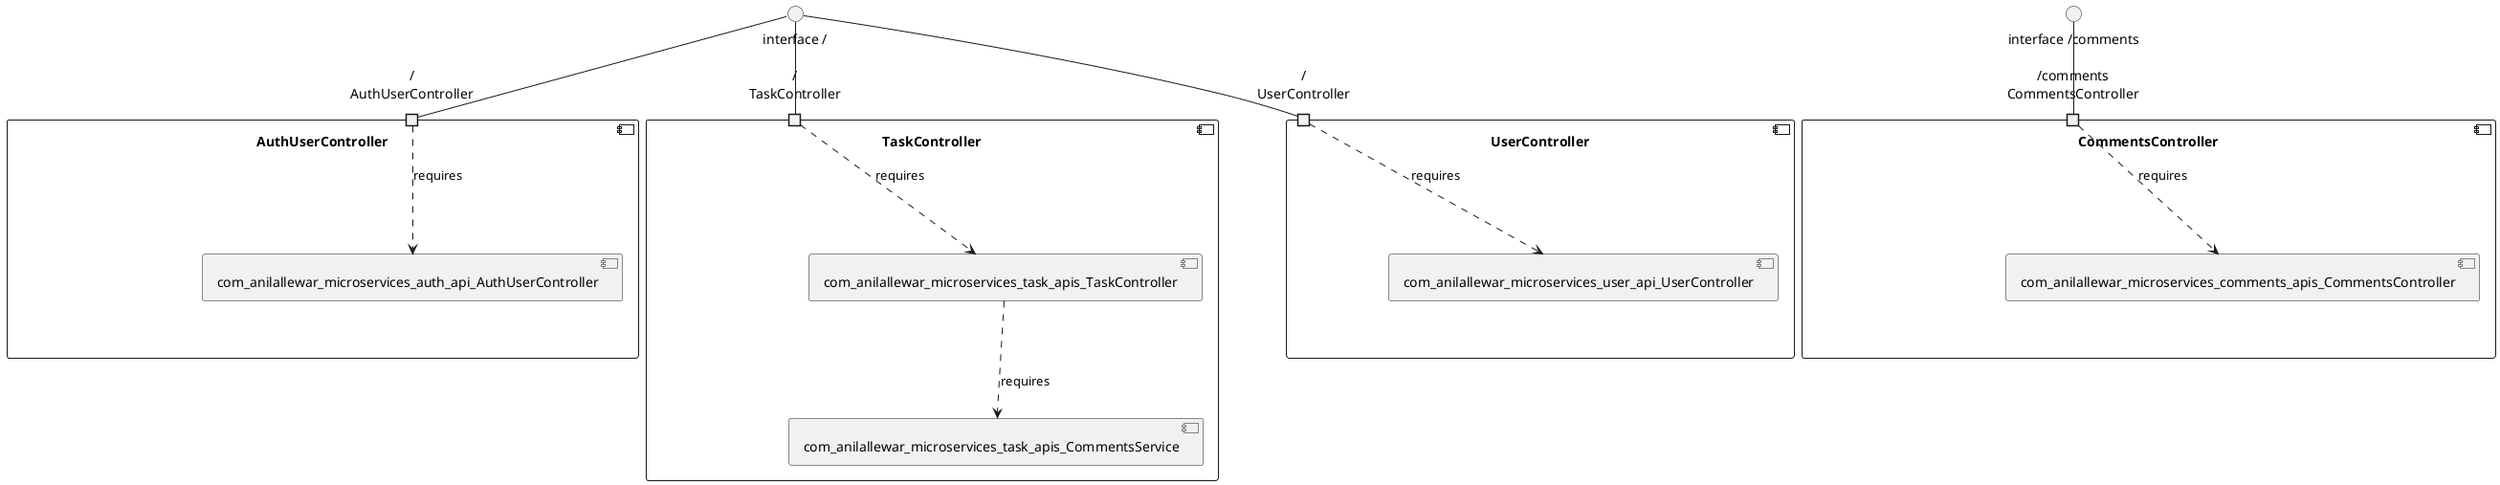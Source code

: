 @startuml
skinparam fixCircleLabelOverlapping true
component "AuthUserController\n\n\n\n\n\n" {
[com_anilallewar_microservices_auth_api_AuthUserController]
portin "/\nAuthUserController"
"/\nAuthUserController"..>[com_anilallewar_microservices_auth_api_AuthUserController] : requires
}
"interface /"--"/\nAuthUserController"
component "CommentsController\n\n\n\n\n\n" {
[com_anilallewar_microservices_comments_apis_CommentsController]
portin "/comments\nCommentsController"
"/comments\nCommentsController"..>[com_anilallewar_microservices_comments_apis_CommentsController] : requires
}
"interface /comments"--"/comments\nCommentsController"
component "TaskController\n\n\n\n\n\n" {
[com_anilallewar_microservices_task_apis_CommentsService]
[com_anilallewar_microservices_task_apis_TaskController]
portin "/\nTaskController"
[com_anilallewar_microservices_task_apis_TaskController]..>[com_anilallewar_microservices_task_apis_CommentsService] : requires
"/\nTaskController"..>[com_anilallewar_microservices_task_apis_TaskController] : requires
}
"interface /"--"/\nTaskController"
component "UserController\n\n\n\n\n\n" {
[com_anilallewar_microservices_user_api_UserController]
portin "/\nUserController"
"/\nUserController"..>[com_anilallewar_microservices_user_api_UserController] : requires
}
"interface /"--"/\nUserController"

@enduml
